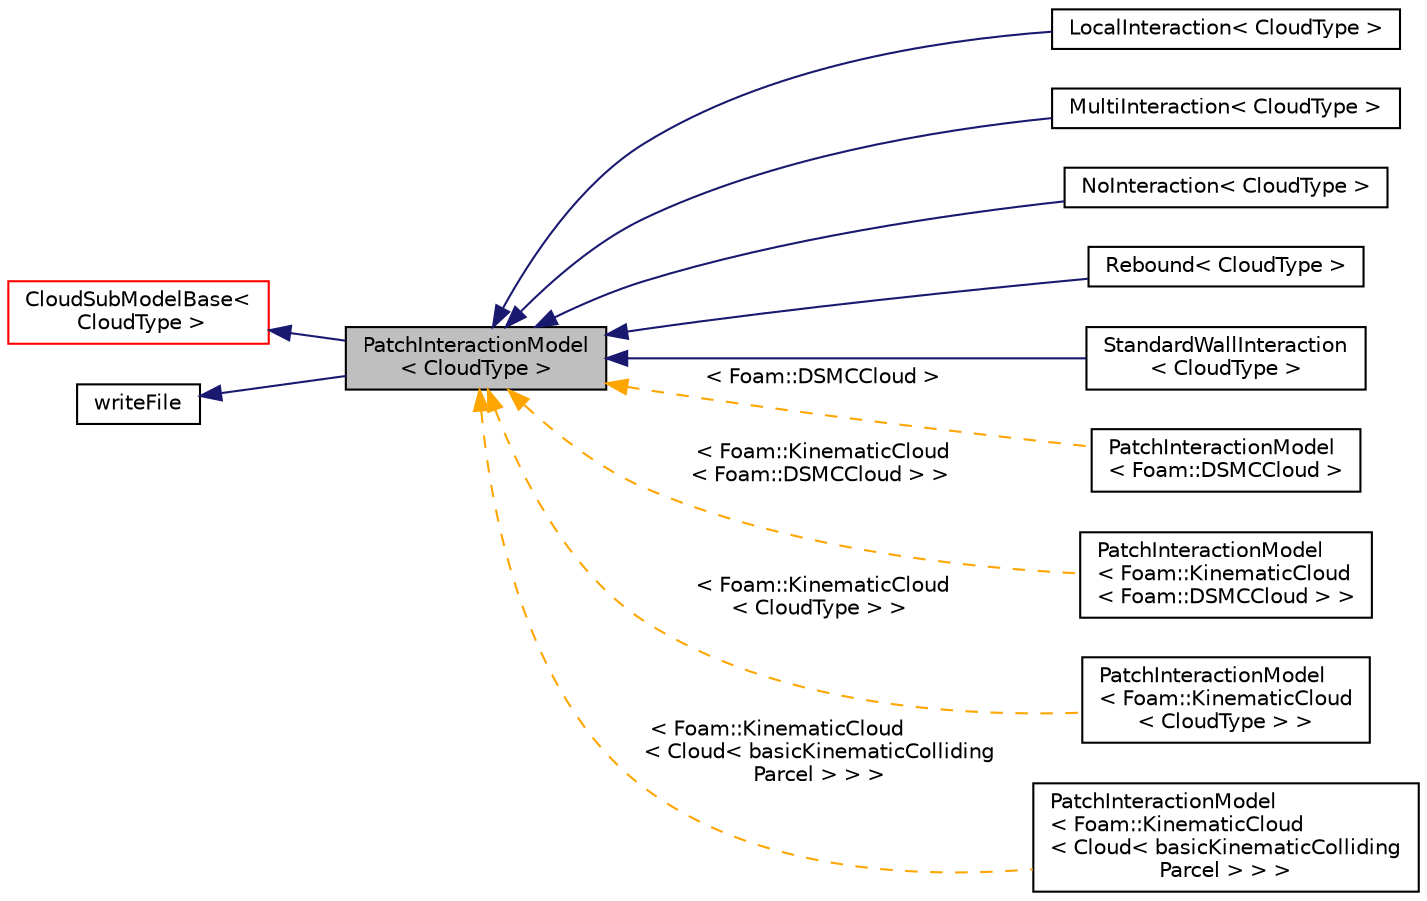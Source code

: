 digraph "PatchInteractionModel&lt; CloudType &gt;"
{
  bgcolor="transparent";
  edge [fontname="Helvetica",fontsize="10",labelfontname="Helvetica",labelfontsize="10"];
  node [fontname="Helvetica",fontsize="10",shape=record];
  rankdir="LR";
  Node1 [label="PatchInteractionModel\l\< CloudType \>",height=0.2,width=0.4,color="black", fillcolor="grey75", style="filled" fontcolor="black"];
  Node2 -> Node1 [dir="back",color="midnightblue",fontsize="10",style="solid",fontname="Helvetica"];
  Node2 [label="CloudSubModelBase\<\l CloudType \>",height=0.2,width=0.4,color="red",URL="$classFoam_1_1CloudSubModelBase.html",tooltip="Base class for cloud sub-models. "];
  Node3 -> Node1 [dir="back",color="midnightblue",fontsize="10",style="solid",fontname="Helvetica"];
  Node3 [label="writeFile",height=0.2,width=0.4,color="black",URL="$classFoam_1_1functionObjects_1_1writeFile.html",tooltip="functionObject base class for writing single files "];
  Node1 -> Node4 [dir="back",color="midnightblue",fontsize="10",style="solid",fontname="Helvetica"];
  Node4 [label="LocalInteraction\< CloudType \>",height=0.2,width=0.4,color="black",URL="$classFoam_1_1LocalInteraction.html",tooltip="Patch interaction specified on a patch-by-patch basis. "];
  Node1 -> Node5 [dir="back",color="midnightblue",fontsize="10",style="solid",fontname="Helvetica"];
  Node5 [label="MultiInteraction\< CloudType \>",height=0.2,width=0.4,color="black",URL="$classFoam_1_1MultiInteraction.html",tooltip="Runs multiple patch interaction models in turn. Takes dictionary where all the subdictionaries are th..."];
  Node1 -> Node6 [dir="back",color="midnightblue",fontsize="10",style="solid",fontname="Helvetica"];
  Node6 [label="NoInteraction\< CloudType \>",height=0.2,width=0.4,color="black",URL="$classFoam_1_1NoInteraction.html",tooltip="Dummy class for &#39;none&#39; option - will raise an error if any functions are called that require return v..."];
  Node1 -> Node7 [dir="back",color="midnightblue",fontsize="10",style="solid",fontname="Helvetica"];
  Node7 [label="Rebound\< CloudType \>",height=0.2,width=0.4,color="black",URL="$classFoam_1_1Rebound.html",tooltip="Simple rebound patch interaction model. "];
  Node1 -> Node8 [dir="back",color="midnightblue",fontsize="10",style="solid",fontname="Helvetica"];
  Node8 [label="StandardWallInteraction\l\< CloudType \>",height=0.2,width=0.4,color="black",URL="$classFoam_1_1StandardWallInteraction.html",tooltip="Wall interaction model. "];
  Node1 -> Node9 [dir="back",color="orange",fontsize="10",style="dashed",label=" \< Foam::DSMCCloud \>" ,fontname="Helvetica"];
  Node9 [label="PatchInteractionModel\l\< Foam::DSMCCloud \>",height=0.2,width=0.4,color="black",URL="$classFoam_1_1PatchInteractionModel.html"];
  Node1 -> Node10 [dir="back",color="orange",fontsize="10",style="dashed",label=" \< Foam::KinematicCloud\l\< Foam::DSMCCloud \> \>" ,fontname="Helvetica"];
  Node10 [label="PatchInteractionModel\l\< Foam::KinematicCloud\l\< Foam::DSMCCloud \> \>",height=0.2,width=0.4,color="black",URL="$classFoam_1_1PatchInteractionModel.html"];
  Node1 -> Node11 [dir="back",color="orange",fontsize="10",style="dashed",label=" \< Foam::KinematicCloud\l\< CloudType \> \>" ,fontname="Helvetica"];
  Node11 [label="PatchInteractionModel\l\< Foam::KinematicCloud\l\< CloudType \> \>",height=0.2,width=0.4,color="black",URL="$classFoam_1_1PatchInteractionModel.html"];
  Node1 -> Node12 [dir="back",color="orange",fontsize="10",style="dashed",label=" \< Foam::KinematicCloud\l\< Cloud\< basicKinematicColliding\lParcel \> \> \>" ,fontname="Helvetica"];
  Node12 [label="PatchInteractionModel\l\< Foam::KinematicCloud\l\< Cloud\< basicKinematicColliding\lParcel \> \> \>",height=0.2,width=0.4,color="black",URL="$classFoam_1_1PatchInteractionModel.html"];
}

